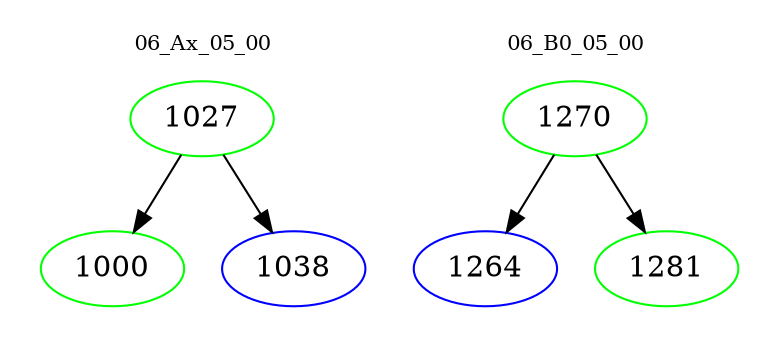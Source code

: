 digraph{
subgraph cluster_0 {
color = white
label = "06_Ax_05_00";
fontsize=10;
T0_1027 [label="1027", color="green"]
T0_1027 -> T0_1000 [color="black"]
T0_1000 [label="1000", color="green"]
T0_1027 -> T0_1038 [color="black"]
T0_1038 [label="1038", color="blue"]
}
subgraph cluster_1 {
color = white
label = "06_B0_05_00";
fontsize=10;
T1_1270 [label="1270", color="green"]
T1_1270 -> T1_1264 [color="black"]
T1_1264 [label="1264", color="blue"]
T1_1270 -> T1_1281 [color="black"]
T1_1281 [label="1281", color="green"]
}
}
